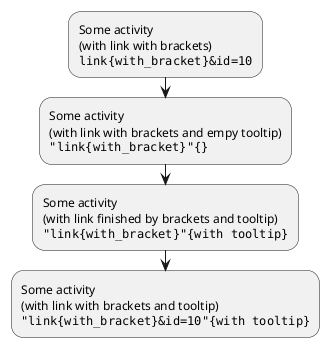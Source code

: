 @startuml
[[link{with_bracket}&id=10]]:Some activity\n(with link with brackets)\n""link{with_bracket}&id=10"";
[["link{with_bracket}"{}]]:Some activity\n(with link with brackets and empy tooltip)\n"""link{with_bracket}"{}"";
[["link{with_bracket}"{with tooltip}]]:Some activity\n(with link finished by brackets and tooltip)\n"""link{with_bracket}"{with tooltip}"";
[["link{with_bracket}&id=10"{with tooltip}]]:Some activity\n(with link with brackets and tooltip)\n"""link{with_bracket}&id=10"{with tooltip}"";
@enduml

